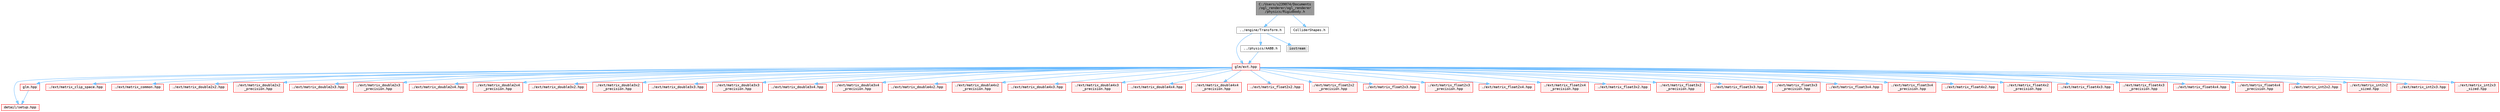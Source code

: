 digraph "C:/Users/s239074/Documents/ogl_renderer/ogl_renderer/physics/Rigidbody.h"
{
 // LATEX_PDF_SIZE
  bgcolor="transparent";
  edge [fontname=Terminal,fontsize=10,labelfontname=Helvetica,labelfontsize=10];
  node [fontname=Terminal,fontsize=10,shape=box,height=0.2,width=0.4];
  Node1 [label="C:/Users/s239074/Documents\l/ogl_renderer/ogl_renderer\l/physics/Rigidbody.h",height=0.2,width=0.4,color="gray40", fillcolor="grey60", style="filled", fontcolor="black",tooltip=" "];
  Node1 -> Node2 [color="steelblue1",style="solid"];
  Node2 [label="../engine/Transform.h",height=0.2,width=0.4,color="grey40", fillcolor="white", style="filled",URL="$_transform_8h.html",tooltip=" "];
  Node2 -> Node3 [color="steelblue1",style="solid"];
  Node3 [label="glm/ext.hpp",height=0.2,width=0.4,color="red", fillcolor="#FFF0F0", style="filled",URL="$ext_8hpp.html",tooltip=" "];
  Node3 -> Node4 [color="steelblue1",style="solid"];
  Node4 [label="detail/setup.hpp",height=0.2,width=0.4,color="red", fillcolor="#FFF0F0", style="filled",URL="$setup_8hpp.html",tooltip=" "];
  Node3 -> Node8 [color="steelblue1",style="solid"];
  Node8 [label="glm.hpp",height=0.2,width=0.4,color="red", fillcolor="#FFF0F0", style="filled",URL="$glm_8hpp.html",tooltip=" "];
  Node8 -> Node4 [color="steelblue1",style="solid"];
  Node3 -> Node147 [color="steelblue1",style="solid"];
  Node147 [label="./ext/matrix_clip_space.hpp",height=0.2,width=0.4,color="red", fillcolor="#FFF0F0", style="filled",URL="$matrix__clip__space_8hpp.html",tooltip=" "];
  Node3 -> Node151 [color="steelblue1",style="solid"];
  Node151 [label="./ext/matrix_common.hpp",height=0.2,width=0.4,color="red", fillcolor="#FFF0F0", style="filled",URL="$matrix__common_8hpp.html",tooltip=" "];
  Node3 -> Node59 [color="steelblue1",style="solid"];
  Node59 [label="./ext/matrix_double2x2.hpp",height=0.2,width=0.4,color="red", fillcolor="#FFF0F0", style="filled",URL="$matrix__double2x2_8hpp.html",tooltip=" "];
  Node3 -> Node133 [color="steelblue1",style="solid"];
  Node133 [label="./ext/matrix_double2x2\l_precision.hpp",height=0.2,width=0.4,color="red", fillcolor="#FFF0F0", style="filled",URL="$matrix__double2x2__precision_8hpp.html",tooltip=" "];
  Node3 -> Node64 [color="steelblue1",style="solid"];
  Node64 [label="./ext/matrix_double2x3.hpp",height=0.2,width=0.4,color="red", fillcolor="#FFF0F0", style="filled",URL="$matrix__double2x3_8hpp.html",tooltip=" "];
  Node3 -> Node67 [color="steelblue1",style="solid"];
  Node67 [label="./ext/matrix_double2x3\l_precision.hpp",height=0.2,width=0.4,color="red", fillcolor="#FFF0F0", style="filled",URL="$matrix__double2x3__precision_8hpp.html",tooltip=" "];
  Node3 -> Node71 [color="steelblue1",style="solid"];
  Node71 [label="./ext/matrix_double2x4.hpp",height=0.2,width=0.4,color="red", fillcolor="#FFF0F0", style="filled",URL="$matrix__double2x4_8hpp.html",tooltip=" "];
  Node3 -> Node74 [color="steelblue1",style="solid"];
  Node74 [label="./ext/matrix_double2x4\l_precision.hpp",height=0.2,width=0.4,color="red", fillcolor="#FFF0F0", style="filled",URL="$matrix__double2x4__precision_8hpp.html",tooltip=" "];
  Node3 -> Node78 [color="steelblue1",style="solid"];
  Node78 [label="./ext/matrix_double3x2.hpp",height=0.2,width=0.4,color="red", fillcolor="#FFF0F0", style="filled",URL="$matrix__double3x2_8hpp.html",tooltip=" "];
  Node3 -> Node81 [color="steelblue1",style="solid"];
  Node81 [label="./ext/matrix_double3x2\l_precision.hpp",height=0.2,width=0.4,color="red", fillcolor="#FFF0F0", style="filled",URL="$matrix__double3x2__precision_8hpp.html",tooltip=" "];
  Node3 -> Node85 [color="steelblue1",style="solid"];
  Node85 [label="./ext/matrix_double3x3.hpp",height=0.2,width=0.4,color="red", fillcolor="#FFF0F0", style="filled",URL="$matrix__double3x3_8hpp.html",tooltip=" "];
  Node3 -> Node88 [color="steelblue1",style="solid"];
  Node88 [label="./ext/matrix_double3x3\l_precision.hpp",height=0.2,width=0.4,color="red", fillcolor="#FFF0F0", style="filled",URL="$matrix__double3x3__precision_8hpp.html",tooltip=" "];
  Node3 -> Node92 [color="steelblue1",style="solid"];
  Node92 [label="./ext/matrix_double3x4.hpp",height=0.2,width=0.4,color="red", fillcolor="#FFF0F0", style="filled",URL="$matrix__double3x4_8hpp.html",tooltip=" "];
  Node3 -> Node95 [color="steelblue1",style="solid"];
  Node95 [label="./ext/matrix_double3x4\l_precision.hpp",height=0.2,width=0.4,color="red", fillcolor="#FFF0F0", style="filled",URL="$matrix__double3x4__precision_8hpp.html",tooltip=" "];
  Node3 -> Node99 [color="steelblue1",style="solid"];
  Node99 [label="./ext/matrix_double4x2.hpp",height=0.2,width=0.4,color="red", fillcolor="#FFF0F0", style="filled",URL="$matrix__double4x2_8hpp.html",tooltip=" "];
  Node3 -> Node102 [color="steelblue1",style="solid"];
  Node102 [label="./ext/matrix_double4x2\l_precision.hpp",height=0.2,width=0.4,color="red", fillcolor="#FFF0F0", style="filled",URL="$matrix__double4x2__precision_8hpp.html",tooltip=" "];
  Node3 -> Node106 [color="steelblue1",style="solid"];
  Node106 [label="./ext/matrix_double4x3.hpp",height=0.2,width=0.4,color="red", fillcolor="#FFF0F0", style="filled",URL="$matrix__double4x3_8hpp.html",tooltip=" "];
  Node3 -> Node109 [color="steelblue1",style="solid"];
  Node109 [label="./ext/matrix_double4x3\l_precision.hpp",height=0.2,width=0.4,color="red", fillcolor="#FFF0F0", style="filled",URL="$matrix__double4x3__precision_8hpp.html",tooltip=" "];
  Node3 -> Node113 [color="steelblue1",style="solid"];
  Node113 [label="./ext/matrix_double4x4.hpp",height=0.2,width=0.4,color="red", fillcolor="#FFF0F0", style="filled",URL="$matrix__double4x4_8hpp.html",tooltip=" "];
  Node3 -> Node116 [color="steelblue1",style="solid"];
  Node116 [label="./ext/matrix_double4x4\l_precision.hpp",height=0.2,width=0.4,color="red", fillcolor="#FFF0F0", style="filled",URL="$matrix__double4x4__precision_8hpp.html",tooltip=" "];
  Node3 -> Node134 [color="steelblue1",style="solid"];
  Node134 [label="./ext/matrix_float2x2.hpp",height=0.2,width=0.4,color="red", fillcolor="#FFF0F0", style="filled",URL="$matrix__float2x2_8hpp.html",tooltip=" "];
  Node3 -> Node135 [color="steelblue1",style="solid"];
  Node135 [label="./ext/matrix_float2x2\l_precision.hpp",height=0.2,width=0.4,color="red", fillcolor="#FFF0F0", style="filled",URL="$matrix__float2x2__precision_8hpp.html",tooltip=" "];
  Node3 -> Node68 [color="steelblue1",style="solid"];
  Node68 [label="./ext/matrix_float2x3.hpp",height=0.2,width=0.4,color="red", fillcolor="#FFF0F0", style="filled",URL="$matrix__float2x3_8hpp.html",tooltip=" "];
  Node3 -> Node69 [color="steelblue1",style="solid"];
  Node69 [label="./ext/matrix_float2x3\l_precision.hpp",height=0.2,width=0.4,color="red", fillcolor="#FFF0F0", style="filled",URL="$matrix__float2x3__precision_8hpp.html",tooltip=" "];
  Node3 -> Node75 [color="steelblue1",style="solid"];
  Node75 [label="./ext/matrix_float2x4.hpp",height=0.2,width=0.4,color="red", fillcolor="#FFF0F0", style="filled",URL="$matrix__float2x4_8hpp.html",tooltip=" "];
  Node3 -> Node76 [color="steelblue1",style="solid"];
  Node76 [label="./ext/matrix_float2x4\l_precision.hpp",height=0.2,width=0.4,color="red", fillcolor="#FFF0F0", style="filled",URL="$matrix__float2x4__precision_8hpp.html",tooltip=" "];
  Node3 -> Node82 [color="steelblue1",style="solid"];
  Node82 [label="./ext/matrix_float3x2.hpp",height=0.2,width=0.4,color="red", fillcolor="#FFF0F0", style="filled",URL="$matrix__float3x2_8hpp.html",tooltip=" "];
  Node3 -> Node83 [color="steelblue1",style="solid"];
  Node83 [label="./ext/matrix_float3x2\l_precision.hpp",height=0.2,width=0.4,color="red", fillcolor="#FFF0F0", style="filled",URL="$matrix__float3x2__precision_8hpp.html",tooltip=" "];
  Node3 -> Node89 [color="steelblue1",style="solid"];
  Node89 [label="./ext/matrix_float3x3.hpp",height=0.2,width=0.4,color="red", fillcolor="#FFF0F0", style="filled",URL="$matrix__float3x3_8hpp.html",tooltip=" "];
  Node3 -> Node90 [color="steelblue1",style="solid"];
  Node90 [label="./ext/matrix_float3x3\l_precision.hpp",height=0.2,width=0.4,color="red", fillcolor="#FFF0F0", style="filled",URL="$matrix__float3x3__precision_8hpp.html",tooltip=" "];
  Node3 -> Node96 [color="steelblue1",style="solid"];
  Node96 [label="./ext/matrix_float3x4.hpp",height=0.2,width=0.4,color="red", fillcolor="#FFF0F0", style="filled",URL="$matrix__float3x4_8hpp.html",tooltip=" "];
  Node3 -> Node97 [color="steelblue1",style="solid"];
  Node97 [label="./ext/matrix_float3x4\l_precision.hpp",height=0.2,width=0.4,color="red", fillcolor="#FFF0F0", style="filled",URL="$matrix__float3x4__precision_8hpp.html",tooltip=" "];
  Node3 -> Node103 [color="steelblue1",style="solid"];
  Node103 [label="./ext/matrix_float4x2.hpp",height=0.2,width=0.4,color="red", fillcolor="#FFF0F0", style="filled",URL="$matrix__float4x2_8hpp.html",tooltip=" "];
  Node3 -> Node104 [color="steelblue1",style="solid"];
  Node104 [label="./ext/matrix_float4x2\l_precision.hpp",height=0.2,width=0.4,color="red", fillcolor="#FFF0F0", style="filled",URL="$matrix__float4x2__precision_8hpp.html",tooltip=" "];
  Node3 -> Node110 [color="steelblue1",style="solid"];
  Node110 [label="./ext/matrix_float4x3.hpp",height=0.2,width=0.4,color="red", fillcolor="#FFF0F0", style="filled",URL="$matrix__float4x3_8hpp.html",tooltip=" "];
  Node3 -> Node111 [color="steelblue1",style="solid"];
  Node111 [label="./ext/matrix_float4x3\l_precision.hpp",height=0.2,width=0.4,color="red", fillcolor="#FFF0F0", style="filled",URL="$matrix__float4x3__precision_8hpp.html",tooltip=" "];
  Node3 -> Node117 [color="steelblue1",style="solid"];
  Node117 [label="./ext/matrix_float4x4.hpp",height=0.2,width=0.4,color="red", fillcolor="#FFF0F0", style="filled",URL="$matrix__float4x4_8hpp.html",tooltip=" "];
  Node3 -> Node118 [color="steelblue1",style="solid"];
  Node118 [label="./ext/matrix_float4x4\l_precision.hpp",height=0.2,width=0.4,color="red", fillcolor="#FFF0F0", style="filled",URL="$matrix__float4x4__precision_8hpp.html",tooltip=" "];
  Node3 -> Node154 [color="steelblue1",style="solid"];
  Node154 [label="./ext/matrix_int2x2.hpp",height=0.2,width=0.4,color="red", fillcolor="#FFF0F0", style="filled",URL="$matrix__int2x2_8hpp.html",tooltip=" "];
  Node3 -> Node155 [color="steelblue1",style="solid"];
  Node155 [label="./ext/matrix_int2x2\l_sized.hpp",height=0.2,width=0.4,color="red", fillcolor="#FFF0F0", style="filled",URL="$matrix__int2x2__sized_8hpp.html",tooltip=" "];
  Node3 -> Node156 [color="steelblue1",style="solid"];
  Node156 [label="./ext/matrix_int2x3.hpp",height=0.2,width=0.4,color="red", fillcolor="#FFF0F0", style="filled",URL="$matrix__int2x3_8hpp.html",tooltip=" "];
  Node3 -> Node157 [color="steelblue1",style="solid"];
  Node157 [label="./ext/matrix_int2x3\l_sized.hpp",height=0.2,width=0.4,color="red", fillcolor="#FFF0F0", style="filled",URL="$matrix__int2x3__sized_8hpp.html",tooltip=" "];
  Node2 -> Node289 [color="steelblue1",style="solid"];
  Node289 [label="../physics/AABB.h",height=0.2,width=0.4,color="grey40", fillcolor="white", style="filled",URL="$ogl__renderer_2physics_2_a_a_b_b_8h.html",tooltip=" "];
  Node289 -> Node3 [color="steelblue1",style="solid"];
  Node2 -> Node290 [color="steelblue1",style="solid"];
  Node290 [label="iostream",height=0.2,width=0.4,color="grey60", fillcolor="#E0E0E0", style="filled",tooltip=" "];
  Node1 -> Node291 [color="steelblue1",style="solid"];
  Node291 [label="ColliderShapes.h",height=0.2,width=0.4,color="grey40", fillcolor="white", style="filled",URL="$_collider_shapes_8h.html",tooltip=" "];
}
